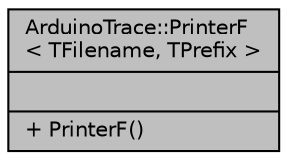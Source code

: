 digraph "ArduinoTrace::PrinterF&lt; TFilename, TPrefix &gt;"
{
 // LATEX_PDF_SIZE
  edge [fontname="Helvetica",fontsize="10",labelfontname="Helvetica",labelfontsize="10"];
  node [fontname="Helvetica",fontsize="10",shape=record];
  Node1 [label="{ArduinoTrace::PrinterF\l\< TFilename, TPrefix \>\n||+ PrinterF()\l}",height=0.2,width=0.4,color="black", fillcolor="grey75", style="filled", fontcolor="black",tooltip=" "];
}
